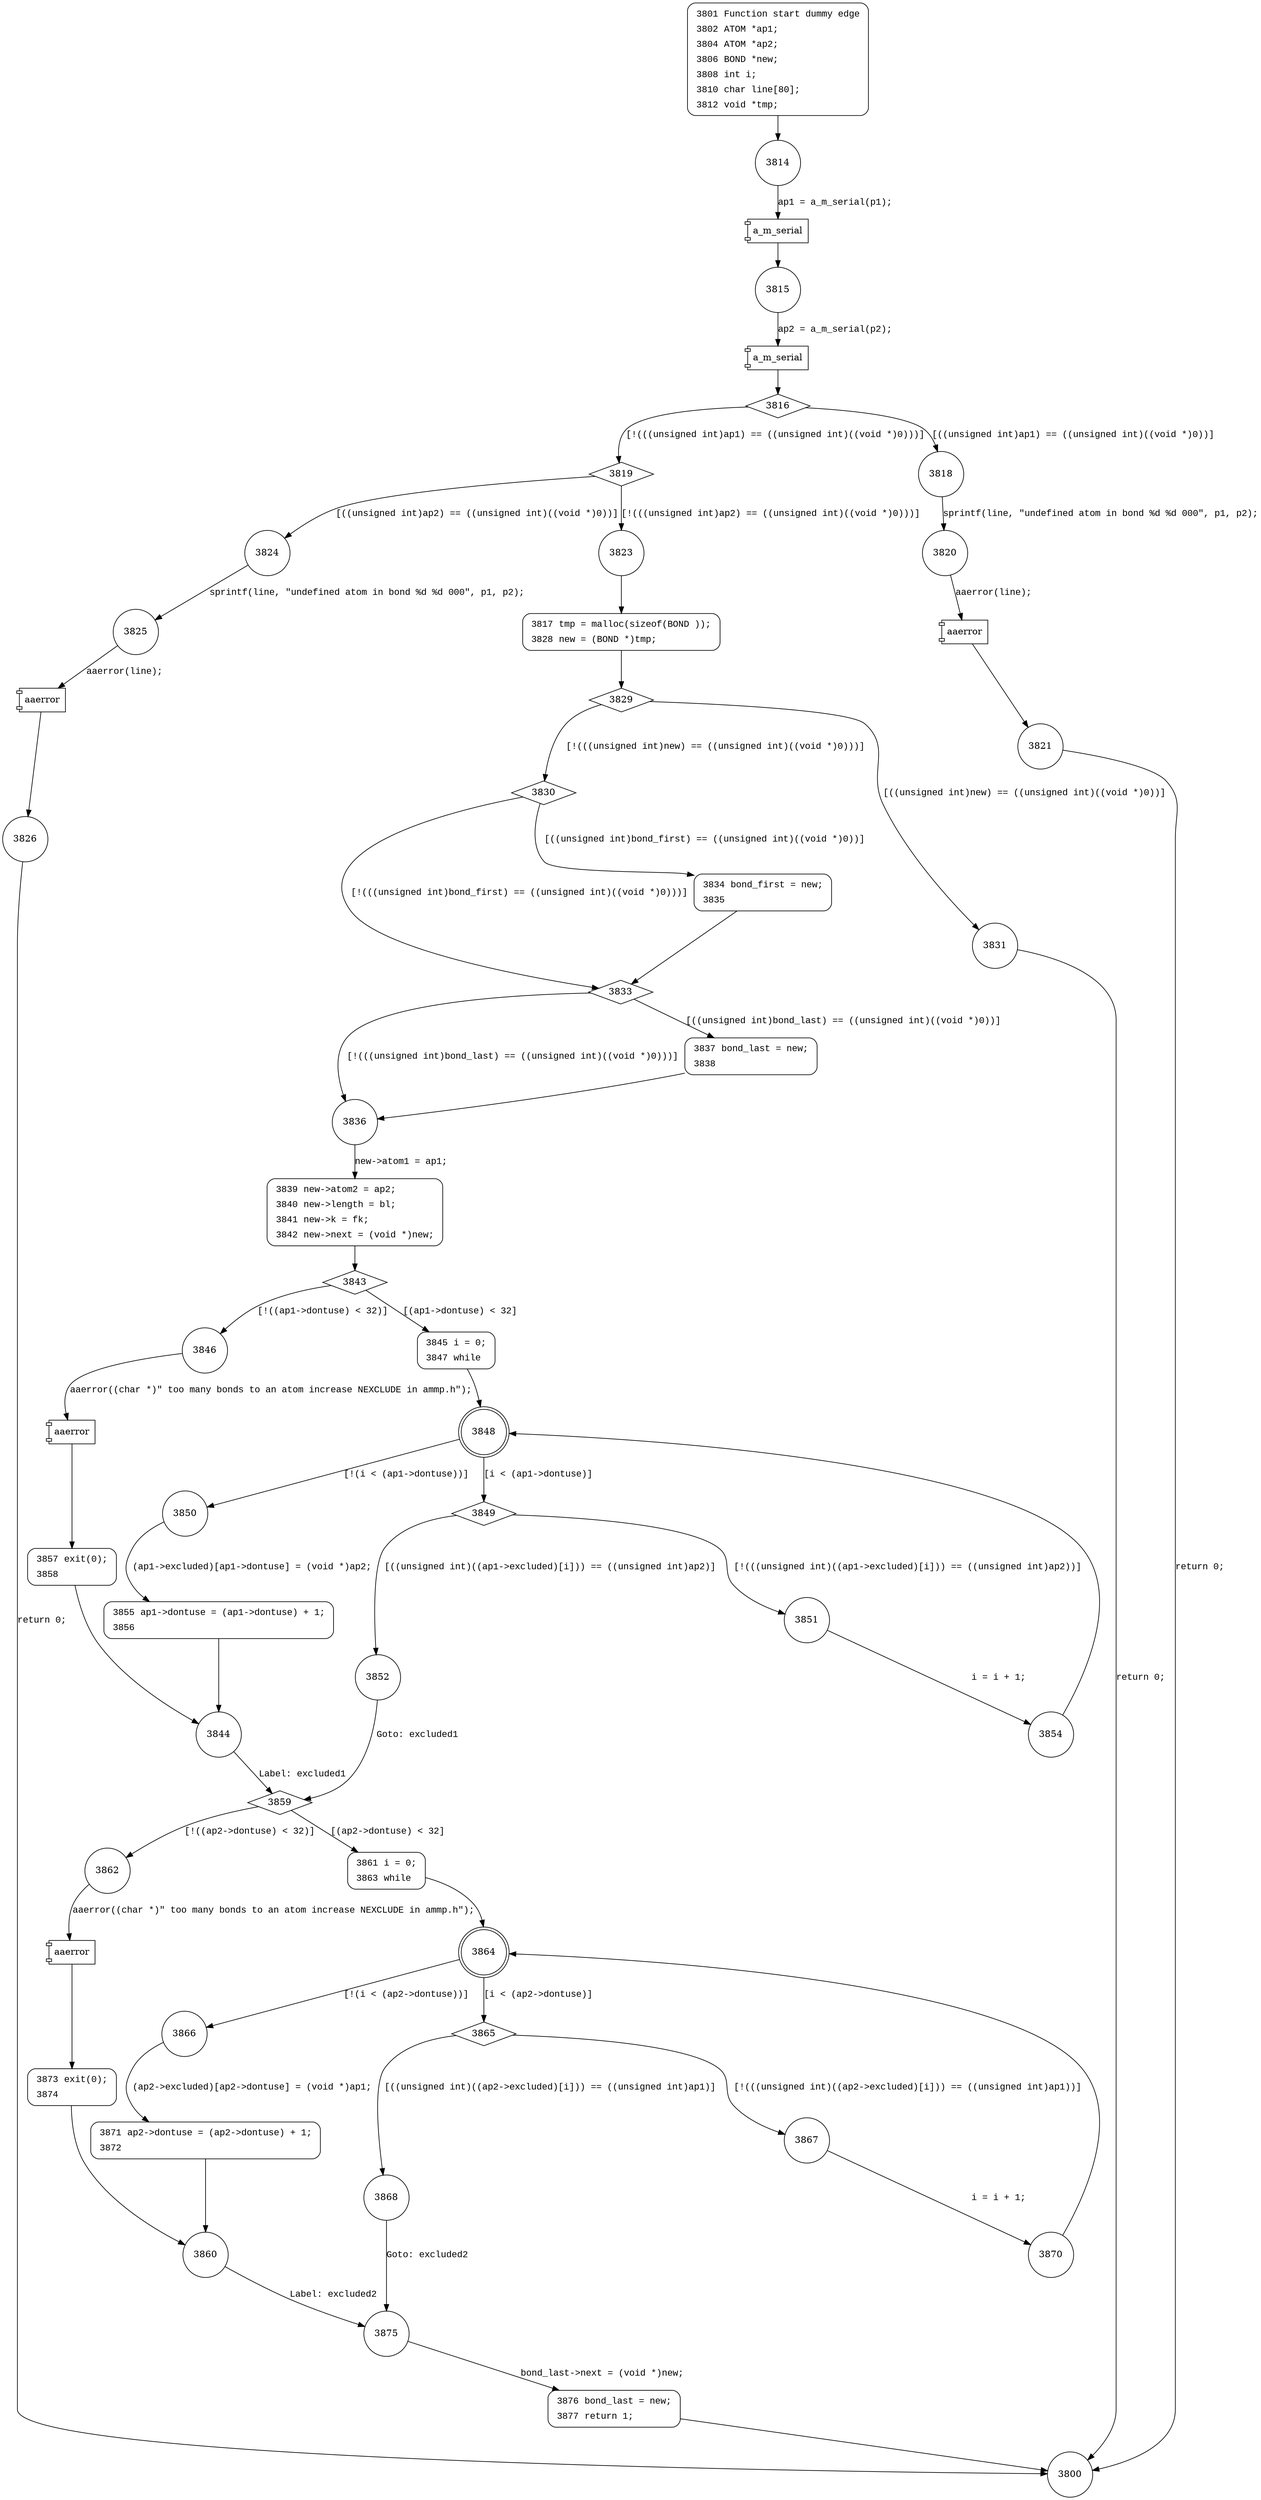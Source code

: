digraph bond {
3814 [shape="circle"]
3815 [shape="circle"]
3816 [shape="diamond"]
3819 [shape="diamond"]
3818 [shape="circle"]
3820 [shape="circle"]
3821 [shape="circle"]
3823 [shape="circle"]
3824 [shape="circle"]
3825 [shape="circle"]
3826 [shape="circle"]
3817 [shape="circle"]
3829 [shape="diamond"]
3830 [shape="diamond"]
3831 [shape="circle"]
3833 [shape="diamond"]
3834 [shape="circle"]
3836 [shape="circle"]
3837 [shape="circle"]
3839 [shape="circle"]
3843 [shape="diamond"]
3846 [shape="circle"]
3845 [shape="circle"]
3848 [shape="doublecircle"]
3850 [shape="circle"]
3849 [shape="diamond"]
3851 [shape="circle"]
3852 [shape="circle"]
3859 [shape="diamond"]
3862 [shape="circle"]
3861 [shape="circle"]
3864 [shape="doublecircle"]
3866 [shape="circle"]
3865 [shape="diamond"]
3867 [shape="circle"]
3868 [shape="circle"]
3875 [shape="circle"]
3876 [shape="circle"]
3870 [shape="circle"]
3871 [shape="circle"]
3860 [shape="circle"]
3873 [shape="circle"]
3854 [shape="circle"]
3855 [shape="circle"]
3844 [shape="circle"]
3857 [shape="circle"]
3800 [shape="circle"]
3801 [style="filled,bold" penwidth="1" fillcolor="white" fontname="Courier New" shape="Mrecord" label=<<table border="0" cellborder="0" cellpadding="3" bgcolor="white"><tr><td align="right">3801</td><td align="left">Function start dummy edge</td></tr><tr><td align="right">3802</td><td align="left">ATOM *ap1;</td></tr><tr><td align="right">3804</td><td align="left">ATOM *ap2;</td></tr><tr><td align="right">3806</td><td align="left">BOND *new;</td></tr><tr><td align="right">3808</td><td align="left">int i;</td></tr><tr><td align="right">3810</td><td align="left">char line[80];</td></tr><tr><td align="right">3812</td><td align="left">void *tmp;</td></tr></table>>]
3801 -> 3814[label=""]
3817 [style="filled,bold" penwidth="1" fillcolor="white" fontname="Courier New" shape="Mrecord" label=<<table border="0" cellborder="0" cellpadding="3" bgcolor="white"><tr><td align="right">3817</td><td align="left">tmp = malloc(sizeof(BOND ));</td></tr><tr><td align="right">3828</td><td align="left">new = (BOND *)tmp;</td></tr></table>>]
3817 -> 3829[label=""]
3834 [style="filled,bold" penwidth="1" fillcolor="white" fontname="Courier New" shape="Mrecord" label=<<table border="0" cellborder="0" cellpadding="3" bgcolor="white"><tr><td align="right">3834</td><td align="left">bond_first = new;</td></tr><tr><td align="right">3835</td><td align="left"></td></tr></table>>]
3834 -> 3833[label=""]
3837 [style="filled,bold" penwidth="1" fillcolor="white" fontname="Courier New" shape="Mrecord" label=<<table border="0" cellborder="0" cellpadding="3" bgcolor="white"><tr><td align="right">3837</td><td align="left">bond_last = new;</td></tr><tr><td align="right">3838</td><td align="left"></td></tr></table>>]
3837 -> 3836[label=""]
3839 [style="filled,bold" penwidth="1" fillcolor="white" fontname="Courier New" shape="Mrecord" label=<<table border="0" cellborder="0" cellpadding="3" bgcolor="white"><tr><td align="right">3839</td><td align="left">new-&gt;atom2 = ap2;</td></tr><tr><td align="right">3840</td><td align="left">new-&gt;length = bl;</td></tr><tr><td align="right">3841</td><td align="left">new-&gt;k = fk;</td></tr><tr><td align="right">3842</td><td align="left">new-&gt;next = (void *)new;</td></tr></table>>]
3839 -> 3843[label=""]
3845 [style="filled,bold" penwidth="1" fillcolor="white" fontname="Courier New" shape="Mrecord" label=<<table border="0" cellborder="0" cellpadding="3" bgcolor="white"><tr><td align="right">3845</td><td align="left">i = 0;</td></tr><tr><td align="right">3847</td><td align="left">while</td></tr></table>>]
3845 -> 3848[label=""]
3861 [style="filled,bold" penwidth="1" fillcolor="white" fontname="Courier New" shape="Mrecord" label=<<table border="0" cellborder="0" cellpadding="3" bgcolor="white"><tr><td align="right">3861</td><td align="left">i = 0;</td></tr><tr><td align="right">3863</td><td align="left">while</td></tr></table>>]
3861 -> 3864[label=""]
3876 [style="filled,bold" penwidth="1" fillcolor="white" fontname="Courier New" shape="Mrecord" label=<<table border="0" cellborder="0" cellpadding="3" bgcolor="white"><tr><td align="right">3876</td><td align="left">bond_last = new;</td></tr><tr><td align="right">3877</td><td align="left">return 1;</td></tr></table>>]
3876 -> 3800[label=""]
3871 [style="filled,bold" penwidth="1" fillcolor="white" fontname="Courier New" shape="Mrecord" label=<<table border="0" cellborder="0" cellpadding="3" bgcolor="white"><tr><td align="right">3871</td><td align="left">ap2-&gt;dontuse = (ap2-&gt;dontuse) + 1;</td></tr><tr><td align="right">3872</td><td align="left"></td></tr></table>>]
3871 -> 3860[label=""]
3873 [style="filled,bold" penwidth="1" fillcolor="white" fontname="Courier New" shape="Mrecord" label=<<table border="0" cellborder="0" cellpadding="3" bgcolor="white"><tr><td align="right">3873</td><td align="left">exit(0);</td></tr><tr><td align="right">3874</td><td align="left"></td></tr></table>>]
3873 -> 3860[label=""]
3855 [style="filled,bold" penwidth="1" fillcolor="white" fontname="Courier New" shape="Mrecord" label=<<table border="0" cellborder="0" cellpadding="3" bgcolor="white"><tr><td align="right">3855</td><td align="left">ap1-&gt;dontuse = (ap1-&gt;dontuse) + 1;</td></tr><tr><td align="right">3856</td><td align="left"></td></tr></table>>]
3855 -> 3844[label=""]
3857 [style="filled,bold" penwidth="1" fillcolor="white" fontname="Courier New" shape="Mrecord" label=<<table border="0" cellborder="0" cellpadding="3" bgcolor="white"><tr><td align="right">3857</td><td align="left">exit(0);</td></tr><tr><td align="right">3858</td><td align="left"></td></tr></table>>]
3857 -> 3844[label=""]
100662 [shape="component" label="a_m_serial"]
3814 -> 100662 [label="ap1 = a_m_serial(p1);" fontname="Courier New"]
100662 -> 3815 [label="" fontname="Courier New"]
100663 [shape="component" label="a_m_serial"]
3815 -> 100663 [label="ap2 = a_m_serial(p2);" fontname="Courier New"]
100663 -> 3816 [label="" fontname="Courier New"]
3816 -> 3819 [label="[!(((unsigned int)ap1) == ((unsigned int)((void *)0)))]" fontname="Courier New"]
3816 -> 3818 [label="[((unsigned int)ap1) == ((unsigned int)((void *)0))]" fontname="Courier New"]
100664 [shape="component" label="aaerror"]
3820 -> 100664 [label="aaerror(line);" fontname="Courier New"]
100664 -> 3821 [label="" fontname="Courier New"]
3819 -> 3823 [label="[!(((unsigned int)ap2) == ((unsigned int)((void *)0)))]" fontname="Courier New"]
3819 -> 3824 [label="[((unsigned int)ap2) == ((unsigned int)((void *)0))]" fontname="Courier New"]
100665 [shape="component" label="aaerror"]
3825 -> 100665 [label="aaerror(line);" fontname="Courier New"]
100665 -> 3826 [label="" fontname="Courier New"]
3823 -> 3817 [label="" fontname="Courier New"]
3829 -> 3830 [label="[!(((unsigned int)new) == ((unsigned int)((void *)0)))]" fontname="Courier New"]
3829 -> 3831 [label="[((unsigned int)new) == ((unsigned int)((void *)0))]" fontname="Courier New"]
3830 -> 3833 [label="[!(((unsigned int)bond_first) == ((unsigned int)((void *)0)))]" fontname="Courier New"]
3830 -> 3834 [label="[((unsigned int)bond_first) == ((unsigned int)((void *)0))]" fontname="Courier New"]
3833 -> 3836 [label="[!(((unsigned int)bond_last) == ((unsigned int)((void *)0)))]" fontname="Courier New"]
3833 -> 3837 [label="[((unsigned int)bond_last) == ((unsigned int)((void *)0))]" fontname="Courier New"]
3836 -> 3839 [label="new->atom1 = ap1;" fontname="Courier New"]
3843 -> 3846 [label="[!((ap1->dontuse) < 32)]" fontname="Courier New"]
3843 -> 3845 [label="[(ap1->dontuse) < 32]" fontname="Courier New"]
3848 -> 3850 [label="[!(i < (ap1->dontuse))]" fontname="Courier New"]
3848 -> 3849 [label="[i < (ap1->dontuse)]" fontname="Courier New"]
3849 -> 3851 [label="[!(((unsigned int)((ap1->excluded)[i])) == ((unsigned int)ap2))]" fontname="Courier New"]
3849 -> 3852 [label="[((unsigned int)((ap1->excluded)[i])) == ((unsigned int)ap2)]" fontname="Courier New"]
3859 -> 3862 [label="[!((ap2->dontuse) < 32)]" fontname="Courier New"]
3859 -> 3861 [label="[(ap2->dontuse) < 32]" fontname="Courier New"]
3864 -> 3866 [label="[!(i < (ap2->dontuse))]" fontname="Courier New"]
3864 -> 3865 [label="[i < (ap2->dontuse)]" fontname="Courier New"]
3865 -> 3867 [label="[!(((unsigned int)((ap2->excluded)[i])) == ((unsigned int)ap1))]" fontname="Courier New"]
3865 -> 3868 [label="[((unsigned int)((ap2->excluded)[i])) == ((unsigned int)ap1)]" fontname="Courier New"]
3875 -> 3876 [label="bond_last->next = (void *)new;" fontname="Courier New"]
3867 -> 3870 [label="i = i + 1;" fontname="Courier New"]
3866 -> 3871 [label="(ap2->excluded)[ap2->dontuse] = (void *)ap1;" fontname="Courier New"]
3860 -> 3875 [label="Label: excluded2" fontname="Courier New"]
100666 [shape="component" label="aaerror"]
3862 -> 100666 [label="aaerror((char *)\" too many bonds to an atom increase NEXCLUDE in ammp.h\");" fontname="Courier New"]
100666 -> 3873 [label="" fontname="Courier New"]
3851 -> 3854 [label="i = i + 1;" fontname="Courier New"]
3850 -> 3855 [label="(ap1->excluded)[ap1->dontuse] = (void *)ap2;" fontname="Courier New"]
3844 -> 3859 [label="Label: excluded1" fontname="Courier New"]
100667 [shape="component" label="aaerror"]
3846 -> 100667 [label="aaerror((char *)\" too many bonds to an atom increase NEXCLUDE in ammp.h\");" fontname="Courier New"]
100667 -> 3857 [label="" fontname="Courier New"]
3818 -> 3820 [label="sprintf(line, \"undefined atom in bond %d %d \000\", p1, p2);" fontname="Courier New"]
3821 -> 3800 [label="return 0;" fontname="Courier New"]
3824 -> 3825 [label="sprintf(line, \"undefined atom in bond %d %d \000\", p1, p2);" fontname="Courier New"]
3826 -> 3800 [label="return 0;" fontname="Courier New"]
3831 -> 3800 [label="return 0;" fontname="Courier New"]
3852 -> 3859 [label="Goto: excluded1" fontname="Courier New"]
3868 -> 3875 [label="Goto: excluded2" fontname="Courier New"]
3870 -> 3864 [label="" fontname="Courier New"]
3854 -> 3848 [label="" fontname="Courier New"]
}